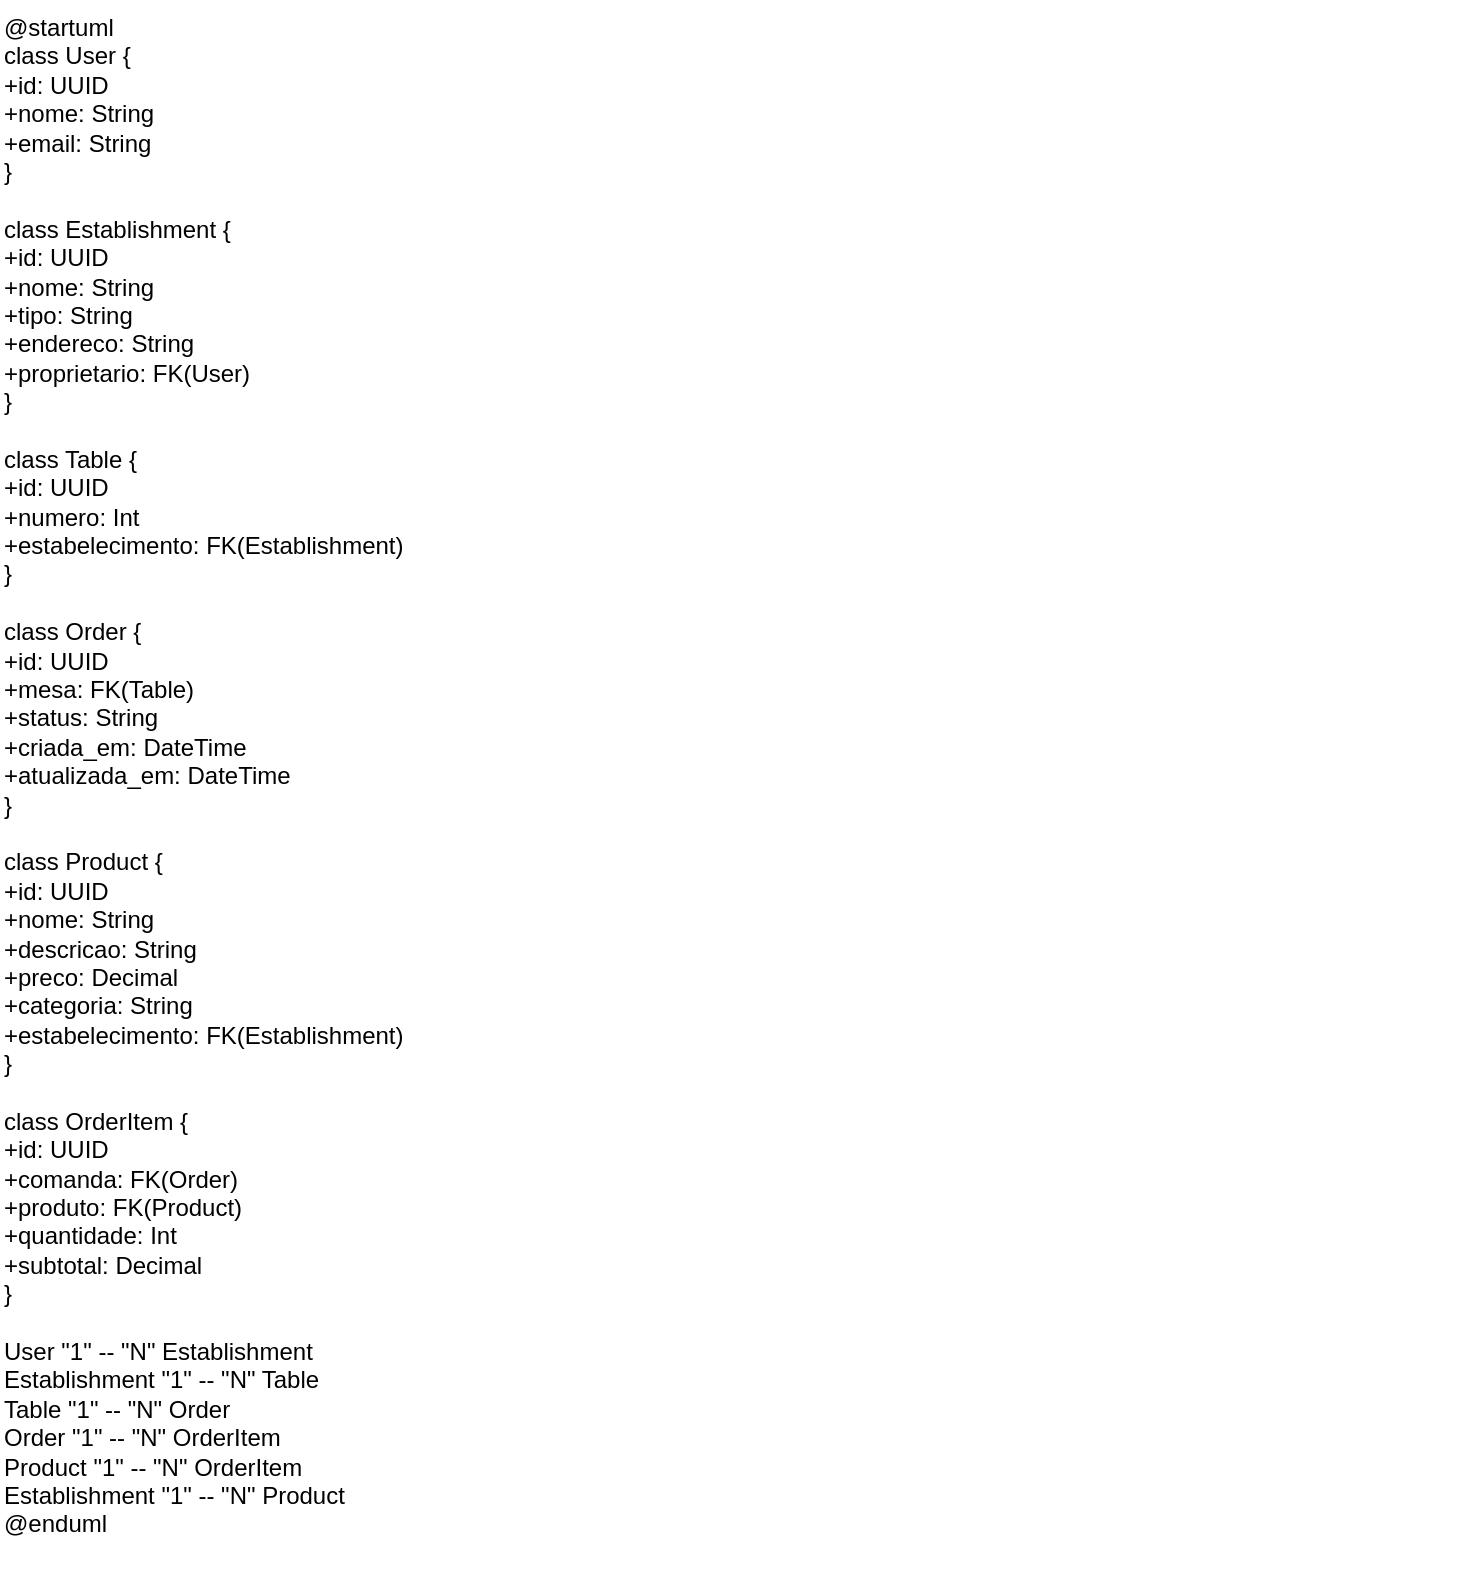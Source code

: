 <mxfile version="26.0.11">
  <diagram name="Página-1" id="SJs6Nzlf7BftGe41irKx">
    <mxGraphModel dx="1434" dy="791" grid="1" gridSize="10" guides="1" tooltips="1" connect="1" arrows="1" fold="1" page="1" pageScale="1" pageWidth="827" pageHeight="1169" math="0" shadow="0">
      <root>
        <mxCell id="0" />
        <mxCell id="1" parent="0" />
        <mxCell id="FNqEjlRYUgbSU-N66Zwq-1" value="@startuml&#xa;class User {&#xa;  +id: UUID&#xa;  +nome: String&#xa;  +email: String&#xa;}&#xa;&#xa;class Establishment {&#xa;  +id: UUID&#xa;  +nome: String&#xa;  +tipo: String&#xa;  +endereco: String&#xa;  +proprietario: FK(User)&#xa;}&#xa;&#xa;class Table {&#xa;  +id: UUID&#xa;  +numero: Int&#xa;  +estabelecimento: FK(Establishment)&#xa;}&#xa;&#xa;class Order {&#xa;  +id: UUID&#xa;  +mesa: FK(Table)&#xa;  +status: String&#xa;  +criada_em: DateTime&#xa;  +atualizada_em: DateTime&#xa;}&#xa;&#xa;class Product {&#xa;  +id: UUID&#xa;  +nome: String&#xa;  +descricao: String&#xa;  +preco: Decimal&#xa;  +categoria: String&#xa;  +estabelecimento: FK(Establishment)&#xa;}&#xa;&#xa;class OrderItem {&#xa;  +id: UUID&#xa;  +comanda: FK(Order)&#xa;  +produto: FK(Product)&#xa;  +quantidade: Int&#xa;  +subtotal: Decimal&#xa;}&#xa;&#xa;User &quot;1&quot; -- &quot;N&quot; Establishment&#xa;Establishment &quot;1&quot; -- &quot;N&quot; Table&#xa;Table &quot;1&quot; -- &quot;N&quot; Order&#xa;Order &quot;1&quot; -- &quot;N&quot; OrderItem&#xa;Product &quot;1&quot; -- &quot;N&quot; OrderItem&#xa;Establishment &quot;1&quot; -- &quot;N&quot; Product&#xa;@enduml" style="text;whiteSpace=wrap;html=1;" vertex="1" parent="1">
          <mxGeometry width="740" height="790" as="geometry" />
        </mxCell>
      </root>
    </mxGraphModel>
  </diagram>
</mxfile>
